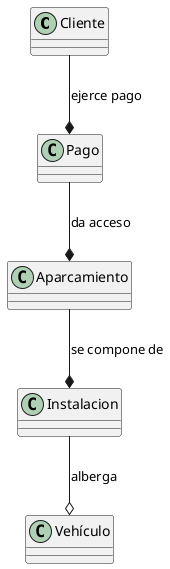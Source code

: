 @startuml

class Cliente
class Pago
class Aparcamiento

Cliente --* Pago : ejerce pago
Pago --* Aparcamiento : da acceso
Aparcamiento --* Instalacion : se compone de
Instalacion --o Vehículo : alberga

@enduml